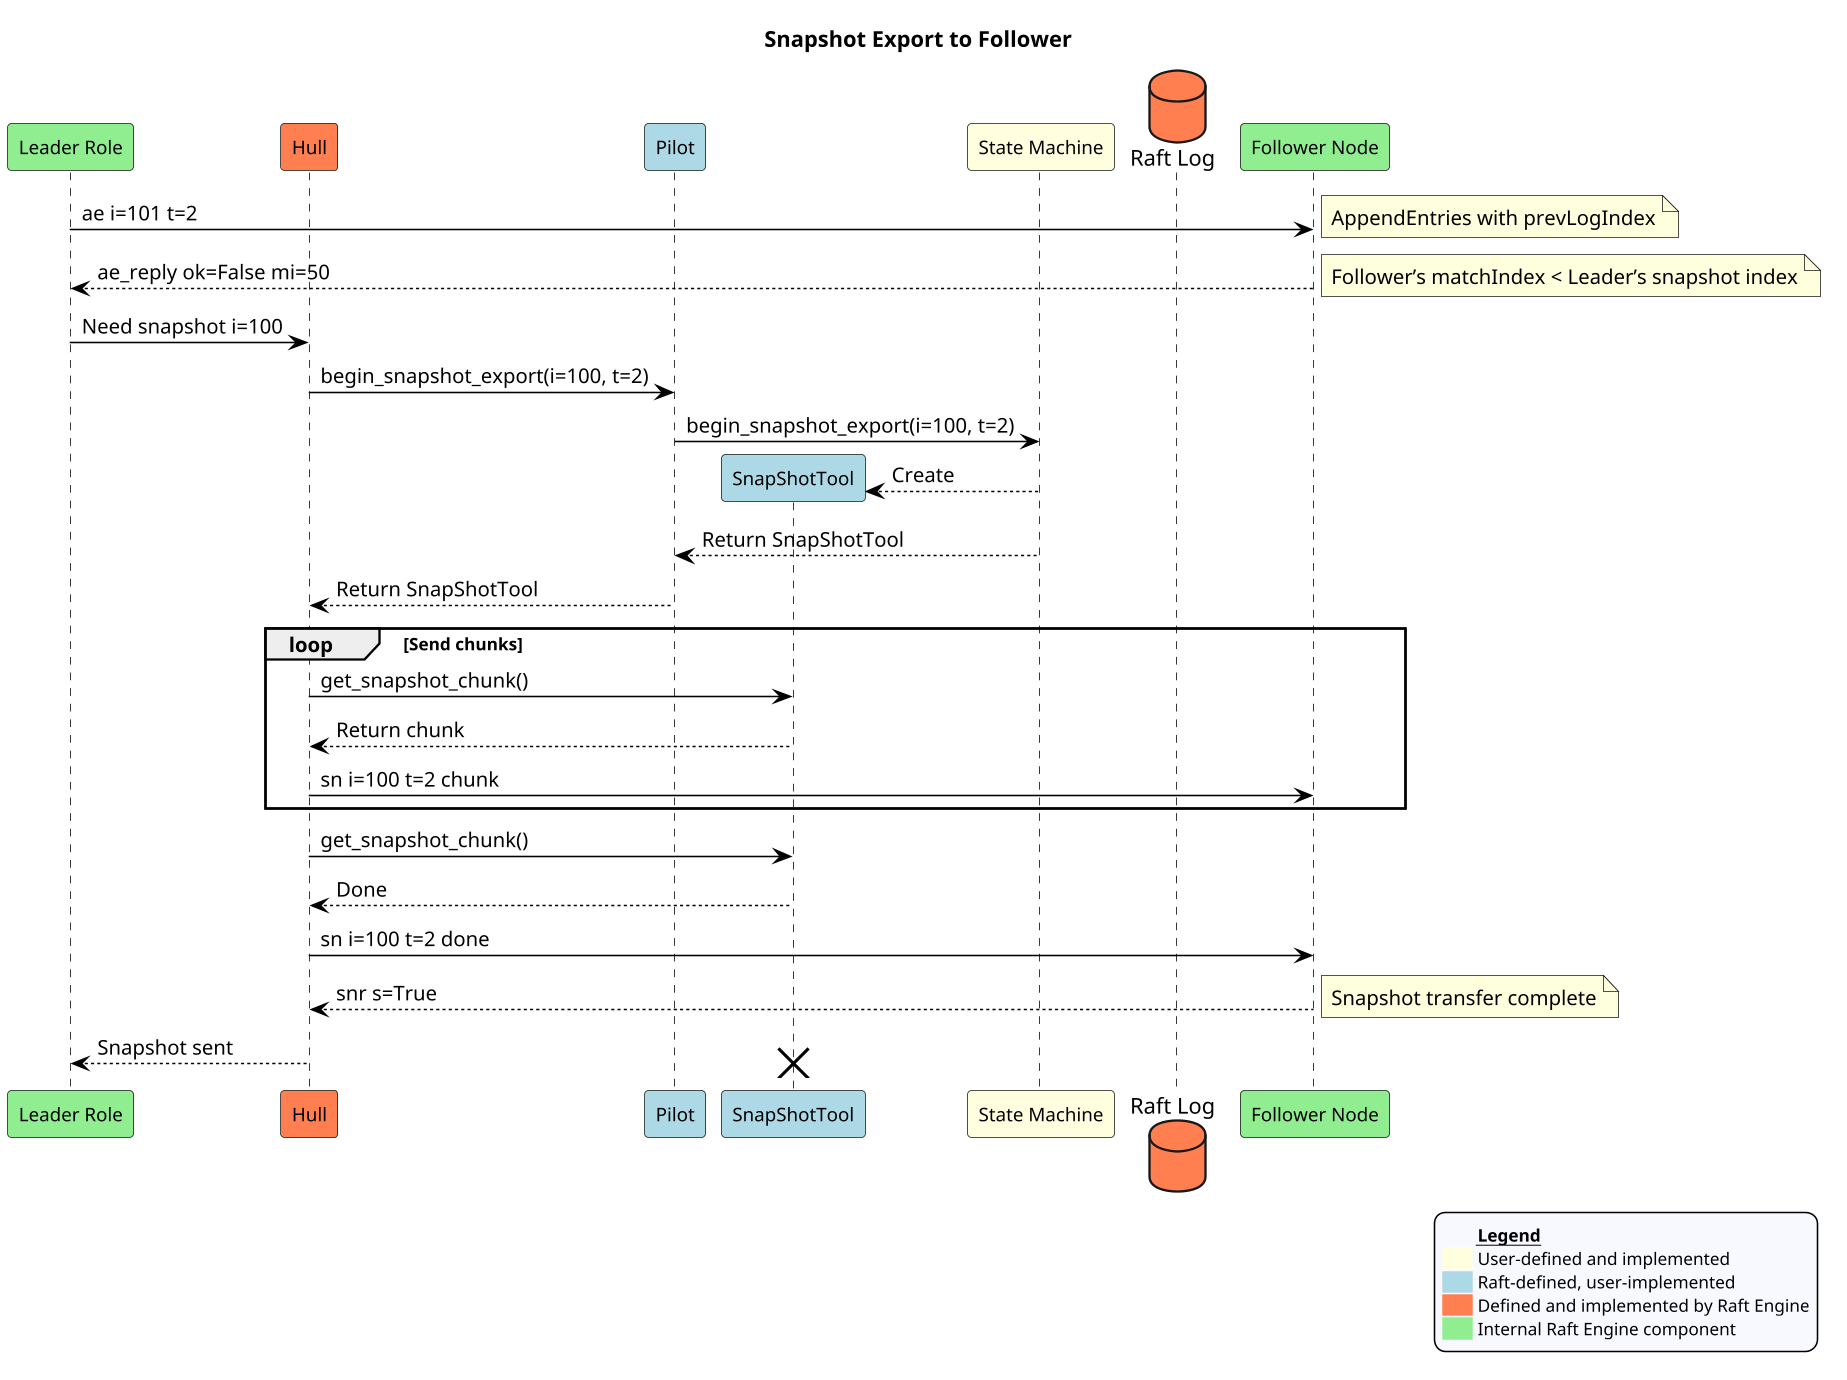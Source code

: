 @startuml
!pragma ratio 0.7
skinparam dpi 150
skinparam monochrome false
skinparam sequence {
  ArrowColor Black
  ActorBorderColor Black
  LifeLineBorderColor Black
  ParticipantFontSize 12
  Padding 10
}
skinparam legend {
  backgroundColor #GhostWhite
  entrySeparator #GhostWhite
  FontSize 11
}
title Snapshot Export to Follower

participant "Leader Role" as leader order 10 #Lightgreen
participant Hull as hull order 20 #Coral
participant Pilot as pilot order 30 #Lightblue
participant "State Machine" as app_state order 40 #Lightyellow
database "Raft Log" as raft_log order 50 #Coral
participant "Follower Node" as node order 60 #Lightgreen

leader -> node: ae i=101 t=2
note right: AppendEntries with prevLogIndex
node --> leader: ae_reply ok=False mi=50
note right: Follower’s matchIndex < Leader’s snapshot index
leader -> hull: Need snapshot i=100
hull -> pilot: begin_snapshot_export(i=100, t=2)
pilot -> app_state: begin_snapshot_export(i=100, t=2)
create participant "SnapShotTool" as tool order 35 #Lightblue
app_state --> tool: Create
app_state --> pilot: Return SnapShotTool
pilot --> hull: Return SnapShotTool
loop Send chunks
  hull -> tool: get_snapshot_chunk()
  tool --> hull: Return chunk
  hull -> node: sn i=100 t=2 chunk
end
hull -> tool: get_snapshot_chunk()
tool --> hull: Done
hull -> node: sn i=100 t=2 done
node --> hull: snr s=True
note right: Snapshot transfer complete
hull --> leader: Snapshot sent
destroy tool

legend right
  <#GhostWhite,#GhostWhite>|       |= __Legend__ |
  |<#Lightyellow>| User-defined and implemented|
  |<#Lightblue>| Raft-defined, user-implemented|
  |<#Coral>| Defined and implemented by Raft Engine|
  |<#Lightgreen>| Internal Raft Engine component|
endlegend
@enduml